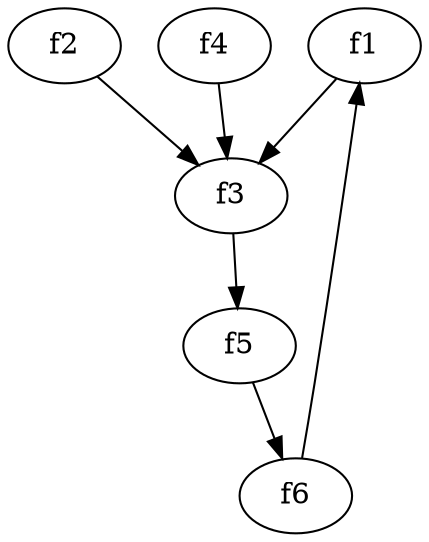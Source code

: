 strict digraph  {
f1;
f2;
f3;
f4;
f5;
f6;
f1 -> f3  [weight=2];
f2 -> f3  [weight=2];
f3 -> f5  [weight=2];
f4 -> f3  [weight=2];
f5 -> f6  [weight=2];
f6 -> f1  [weight=2];
}
